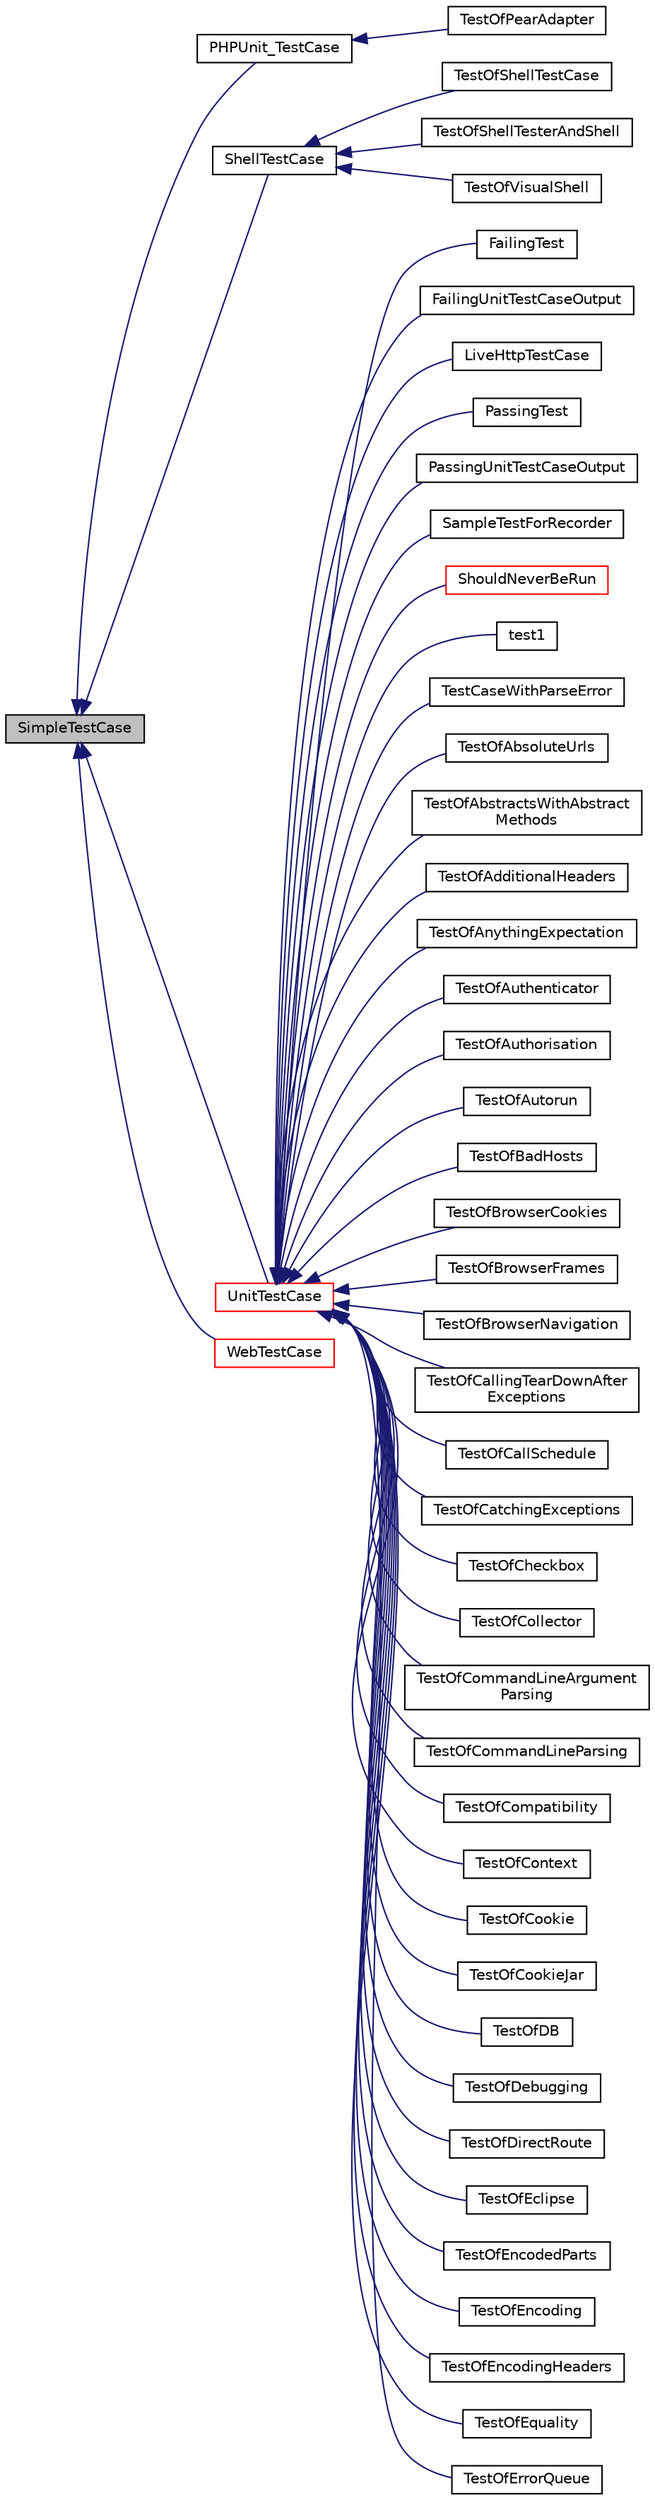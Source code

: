 digraph "SimpleTestCase"
{
  edge [fontname="Helvetica",fontsize="10",labelfontname="Helvetica",labelfontsize="10"];
  node [fontname="Helvetica",fontsize="10",shape=record];
  rankdir="LR";
  Node1 [label="SimpleTestCase",height=0.2,width=0.4,color="black", fillcolor="grey75", style="filled" fontcolor="black"];
  Node1 -> Node2 [dir="back",color="midnightblue",fontsize="10",style="solid",fontname="Helvetica"];
  Node2 [label="PHPUnit_TestCase",height=0.2,width=0.4,color="black", fillcolor="white", style="filled",URL="$class_p_h_p_unit___test_case.html"];
  Node2 -> Node3 [dir="back",color="midnightblue",fontsize="10",style="solid",fontname="Helvetica"];
  Node3 [label="TestOfPearAdapter",height=0.2,width=0.4,color="black", fillcolor="white", style="filled",URL="$class_test_of_pear_adapter.html"];
  Node1 -> Node4 [dir="back",color="midnightblue",fontsize="10",style="solid",fontname="Helvetica"];
  Node4 [label="ShellTestCase",height=0.2,width=0.4,color="black", fillcolor="white", style="filled",URL="$class_shell_test_case.html"];
  Node4 -> Node5 [dir="back",color="midnightblue",fontsize="10",style="solid",fontname="Helvetica"];
  Node5 [label="TestOfShellTestCase",height=0.2,width=0.4,color="black", fillcolor="white", style="filled",URL="$class_test_of_shell_test_case.html"];
  Node4 -> Node6 [dir="back",color="midnightblue",fontsize="10",style="solid",fontname="Helvetica"];
  Node6 [label="TestOfShellTesterAndShell",height=0.2,width=0.4,color="black", fillcolor="white", style="filled",URL="$class_test_of_shell_tester_and_shell.html"];
  Node4 -> Node7 [dir="back",color="midnightblue",fontsize="10",style="solid",fontname="Helvetica"];
  Node7 [label="TestOfVisualShell",height=0.2,width=0.4,color="black", fillcolor="white", style="filled",URL="$class_test_of_visual_shell.html"];
  Node1 -> Node8 [dir="back",color="midnightblue",fontsize="10",style="solid",fontname="Helvetica"];
  Node8 [label="UnitTestCase",height=0.2,width=0.4,color="red", fillcolor="white", style="filled",URL="$class_unit_test_case.html"];
  Node8 -> Node9 [dir="back",color="midnightblue",fontsize="10",style="solid",fontname="Helvetica"];
  Node9 [label="FailingTest",height=0.2,width=0.4,color="black", fillcolor="white", style="filled",URL="$class_failing_test.html"];
  Node8 -> Node10 [dir="back",color="midnightblue",fontsize="10",style="solid",fontname="Helvetica"];
  Node10 [label="FailingUnitTestCaseOutput",height=0.2,width=0.4,color="black", fillcolor="white", style="filled",URL="$class_failing_unit_test_case_output.html"];
  Node8 -> Node11 [dir="back",color="midnightblue",fontsize="10",style="solid",fontname="Helvetica"];
  Node11 [label="LiveHttpTestCase",height=0.2,width=0.4,color="black", fillcolor="white", style="filled",URL="$class_live_http_test_case.html"];
  Node8 -> Node12 [dir="back",color="midnightblue",fontsize="10",style="solid",fontname="Helvetica"];
  Node12 [label="PassingTest",height=0.2,width=0.4,color="black", fillcolor="white", style="filled",URL="$class_passing_test.html"];
  Node8 -> Node13 [dir="back",color="midnightblue",fontsize="10",style="solid",fontname="Helvetica"];
  Node13 [label="PassingUnitTestCaseOutput",height=0.2,width=0.4,color="black", fillcolor="white", style="filled",URL="$class_passing_unit_test_case_output.html"];
  Node8 -> Node14 [dir="back",color="midnightblue",fontsize="10",style="solid",fontname="Helvetica"];
  Node14 [label="SampleTestForRecorder",height=0.2,width=0.4,color="black", fillcolor="white", style="filled",URL="$class_sample_test_for_recorder.html"];
  Node8 -> Node15 [dir="back",color="midnightblue",fontsize="10",style="solid",fontname="Helvetica"];
  Node15 [label="ShouldNeverBeRun",height=0.2,width=0.4,color="red", fillcolor="white", style="filled",URL="$class_should_never_be_run.html"];
  Node8 -> Node16 [dir="back",color="midnightblue",fontsize="10",style="solid",fontname="Helvetica"];
  Node16 [label="test1",height=0.2,width=0.4,color="black", fillcolor="white", style="filled",URL="$classtest1.html"];
  Node8 -> Node17 [dir="back",color="midnightblue",fontsize="10",style="solid",fontname="Helvetica"];
  Node17 [label="TestCaseWithParseError",height=0.2,width=0.4,color="black", fillcolor="white", style="filled",URL="$class_test_case_with_parse_error.html"];
  Node8 -> Node18 [dir="back",color="midnightblue",fontsize="10",style="solid",fontname="Helvetica"];
  Node18 [label="TestOfAbsoluteUrls",height=0.2,width=0.4,color="black", fillcolor="white", style="filled",URL="$class_test_of_absolute_urls.html"];
  Node8 -> Node19 [dir="back",color="midnightblue",fontsize="10",style="solid",fontname="Helvetica"];
  Node19 [label="TestOfAbstractsWithAbstract\lMethods",height=0.2,width=0.4,color="black", fillcolor="white", style="filled",URL="$class_test_of_abstracts_with_abstract_methods.html"];
  Node8 -> Node20 [dir="back",color="midnightblue",fontsize="10",style="solid",fontname="Helvetica"];
  Node20 [label="TestOfAdditionalHeaders",height=0.2,width=0.4,color="black", fillcolor="white", style="filled",URL="$class_test_of_additional_headers.html"];
  Node8 -> Node21 [dir="back",color="midnightblue",fontsize="10",style="solid",fontname="Helvetica"];
  Node21 [label="TestOfAnythingExpectation",height=0.2,width=0.4,color="black", fillcolor="white", style="filled",URL="$class_test_of_anything_expectation.html"];
  Node8 -> Node22 [dir="back",color="midnightblue",fontsize="10",style="solid",fontname="Helvetica"];
  Node22 [label="TestOfAuthenticator",height=0.2,width=0.4,color="black", fillcolor="white", style="filled",URL="$class_test_of_authenticator.html"];
  Node8 -> Node23 [dir="back",color="midnightblue",fontsize="10",style="solid",fontname="Helvetica"];
  Node23 [label="TestOfAuthorisation",height=0.2,width=0.4,color="black", fillcolor="white", style="filled",URL="$class_test_of_authorisation.html"];
  Node8 -> Node24 [dir="back",color="midnightblue",fontsize="10",style="solid",fontname="Helvetica"];
  Node24 [label="TestOfAutorun",height=0.2,width=0.4,color="black", fillcolor="white", style="filled",URL="$class_test_of_autorun.html"];
  Node8 -> Node25 [dir="back",color="midnightblue",fontsize="10",style="solid",fontname="Helvetica"];
  Node25 [label="TestOfBadHosts",height=0.2,width=0.4,color="black", fillcolor="white", style="filled",URL="$class_test_of_bad_hosts.html"];
  Node8 -> Node26 [dir="back",color="midnightblue",fontsize="10",style="solid",fontname="Helvetica"];
  Node26 [label="TestOfBrowserCookies",height=0.2,width=0.4,color="black", fillcolor="white", style="filled",URL="$class_test_of_browser_cookies.html"];
  Node8 -> Node27 [dir="back",color="midnightblue",fontsize="10",style="solid",fontname="Helvetica"];
  Node27 [label="TestOfBrowserFrames",height=0.2,width=0.4,color="black", fillcolor="white", style="filled",URL="$class_test_of_browser_frames.html"];
  Node8 -> Node28 [dir="back",color="midnightblue",fontsize="10",style="solid",fontname="Helvetica"];
  Node28 [label="TestOfBrowserNavigation",height=0.2,width=0.4,color="black", fillcolor="white", style="filled",URL="$class_test_of_browser_navigation.html"];
  Node8 -> Node29 [dir="back",color="midnightblue",fontsize="10",style="solid",fontname="Helvetica"];
  Node29 [label="TestOfCallingTearDownAfter\lExceptions",height=0.2,width=0.4,color="black", fillcolor="white", style="filled",URL="$class_test_of_calling_tear_down_after_exceptions.html"];
  Node8 -> Node30 [dir="back",color="midnightblue",fontsize="10",style="solid",fontname="Helvetica"];
  Node30 [label="TestOfCallSchedule",height=0.2,width=0.4,color="black", fillcolor="white", style="filled",URL="$class_test_of_call_schedule.html"];
  Node8 -> Node31 [dir="back",color="midnightblue",fontsize="10",style="solid",fontname="Helvetica"];
  Node31 [label="TestOfCatchingExceptions",height=0.2,width=0.4,color="black", fillcolor="white", style="filled",URL="$class_test_of_catching_exceptions.html"];
  Node8 -> Node32 [dir="back",color="midnightblue",fontsize="10",style="solid",fontname="Helvetica"];
  Node32 [label="TestOfCheckbox",height=0.2,width=0.4,color="black", fillcolor="white", style="filled",URL="$class_test_of_checkbox.html"];
  Node8 -> Node33 [dir="back",color="midnightblue",fontsize="10",style="solid",fontname="Helvetica"];
  Node33 [label="TestOfCollector",height=0.2,width=0.4,color="black", fillcolor="white", style="filled",URL="$class_test_of_collector.html"];
  Node8 -> Node34 [dir="back",color="midnightblue",fontsize="10",style="solid",fontname="Helvetica"];
  Node34 [label="TestOfCommandLineArgument\lParsing",height=0.2,width=0.4,color="black", fillcolor="white", style="filled",URL="$class_test_of_command_line_argument_parsing.html"];
  Node8 -> Node35 [dir="back",color="midnightblue",fontsize="10",style="solid",fontname="Helvetica"];
  Node35 [label="TestOfCommandLineParsing",height=0.2,width=0.4,color="black", fillcolor="white", style="filled",URL="$class_test_of_command_line_parsing.html"];
  Node8 -> Node36 [dir="back",color="midnightblue",fontsize="10",style="solid",fontname="Helvetica"];
  Node36 [label="TestOfCompatibility",height=0.2,width=0.4,color="black", fillcolor="white", style="filled",URL="$class_test_of_compatibility.html"];
  Node8 -> Node37 [dir="back",color="midnightblue",fontsize="10",style="solid",fontname="Helvetica"];
  Node37 [label="TestOfContext",height=0.2,width=0.4,color="black", fillcolor="white", style="filled",URL="$class_test_of_context.html"];
  Node8 -> Node38 [dir="back",color="midnightblue",fontsize="10",style="solid",fontname="Helvetica"];
  Node38 [label="TestOfCookie",height=0.2,width=0.4,color="black", fillcolor="white", style="filled",URL="$class_test_of_cookie.html"];
  Node8 -> Node39 [dir="back",color="midnightblue",fontsize="10",style="solid",fontname="Helvetica"];
  Node39 [label="TestOfCookieJar",height=0.2,width=0.4,color="black", fillcolor="white", style="filled",URL="$class_test_of_cookie_jar.html"];
  Node8 -> Node40 [dir="back",color="midnightblue",fontsize="10",style="solid",fontname="Helvetica"];
  Node40 [label="TestOfDB",height=0.2,width=0.4,color="black", fillcolor="white", style="filled",URL="$class_test_of_d_b.html"];
  Node8 -> Node41 [dir="back",color="midnightblue",fontsize="10",style="solid",fontname="Helvetica"];
  Node41 [label="TestOfDebugging",height=0.2,width=0.4,color="black", fillcolor="white", style="filled",URL="$class_test_of_debugging.html"];
  Node8 -> Node42 [dir="back",color="midnightblue",fontsize="10",style="solid",fontname="Helvetica"];
  Node42 [label="TestOfDirectRoute",height=0.2,width=0.4,color="black", fillcolor="white", style="filled",URL="$class_test_of_direct_route.html"];
  Node8 -> Node43 [dir="back",color="midnightblue",fontsize="10",style="solid",fontname="Helvetica"];
  Node43 [label="TestOfEclipse",height=0.2,width=0.4,color="black", fillcolor="white", style="filled",URL="$class_test_of_eclipse.html"];
  Node8 -> Node44 [dir="back",color="midnightblue",fontsize="10",style="solid",fontname="Helvetica"];
  Node44 [label="TestOfEncodedParts",height=0.2,width=0.4,color="black", fillcolor="white", style="filled",URL="$class_test_of_encoded_parts.html"];
  Node8 -> Node45 [dir="back",color="midnightblue",fontsize="10",style="solid",fontname="Helvetica"];
  Node45 [label="TestOfEncoding",height=0.2,width=0.4,color="black", fillcolor="white", style="filled",URL="$class_test_of_encoding.html"];
  Node8 -> Node46 [dir="back",color="midnightblue",fontsize="10",style="solid",fontname="Helvetica"];
  Node46 [label="TestOfEncodingHeaders",height=0.2,width=0.4,color="black", fillcolor="white", style="filled",URL="$class_test_of_encoding_headers.html"];
  Node8 -> Node47 [dir="back",color="midnightblue",fontsize="10",style="solid",fontname="Helvetica"];
  Node47 [label="TestOfEquality",height=0.2,width=0.4,color="black", fillcolor="white", style="filled",URL="$class_test_of_equality.html"];
  Node8 -> Node48 [dir="back",color="midnightblue",fontsize="10",style="solid",fontname="Helvetica"];
  Node48 [label="TestOfErrorQueue",height=0.2,width=0.4,color="black", fillcolor="white", style="filled",URL="$class_test_of_error_queue.html"];
  Node1 -> Node49 [dir="back",color="midnightblue",fontsize="10",style="solid",fontname="Helvetica"];
  Node49 [label="WebTestCase",height=0.2,width=0.4,color="red", fillcolor="white", style="filled",URL="$class_web_test_case.html"];
}
